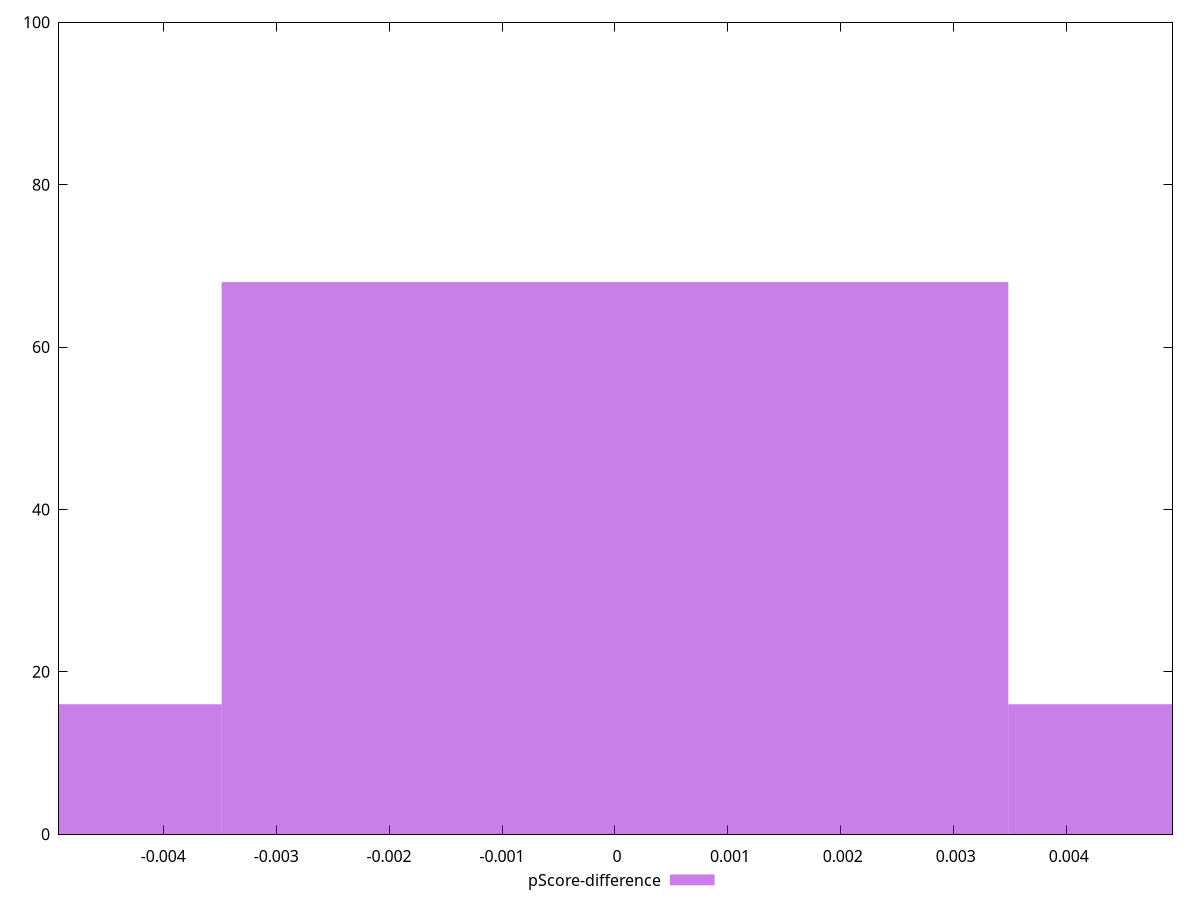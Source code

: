 reset

$pScoreDifference <<EOF
-0.0069660250608763186 16
0 68
0.0069660250608763186 16
EOF

set key outside below
set boxwidth 0.0069660250608763186
set xrange [-0.004923046831959987:0.00493643082043993]
set yrange [0:100]
set trange [0:100]
set style fill transparent solid 0.5 noborder
set terminal svg size 640, 490 enhanced background rgb 'white'
set output "report_00025_2021-02-22T21:38:55.199Z/first-contentful-paint/samples/pages+cached/pScore-difference/histogram.svg"

plot $pScoreDifference title "pScore-difference" with boxes

reset
